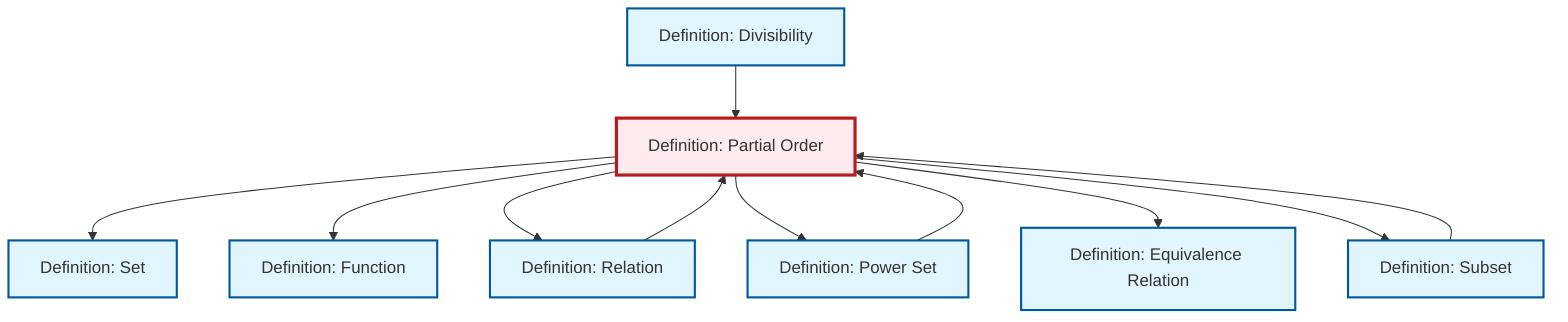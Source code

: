 graph TD
    classDef definition fill:#e1f5fe,stroke:#01579b,stroke-width:2px
    classDef theorem fill:#f3e5f5,stroke:#4a148c,stroke-width:2px
    classDef axiom fill:#fff3e0,stroke:#e65100,stroke-width:2px
    classDef example fill:#e8f5e9,stroke:#1b5e20,stroke-width:2px
    classDef current fill:#ffebee,stroke:#b71c1c,stroke-width:3px
    def-equivalence-relation["Definition: Equivalence Relation"]:::definition
    def-function["Definition: Function"]:::definition
    def-divisibility["Definition: Divisibility"]:::definition
    def-subset["Definition: Subset"]:::definition
    def-set["Definition: Set"]:::definition
    def-partial-order["Definition: Partial Order"]:::definition
    def-relation["Definition: Relation"]:::definition
    def-power-set["Definition: Power Set"]:::definition
    def-partial-order --> def-set
    def-subset --> def-partial-order
    def-partial-order --> def-function
    def-partial-order --> def-relation
    def-partial-order --> def-power-set
    def-divisibility --> def-partial-order
    def-partial-order --> def-equivalence-relation
    def-power-set --> def-partial-order
    def-partial-order --> def-subset
    def-relation --> def-partial-order
    class def-partial-order current